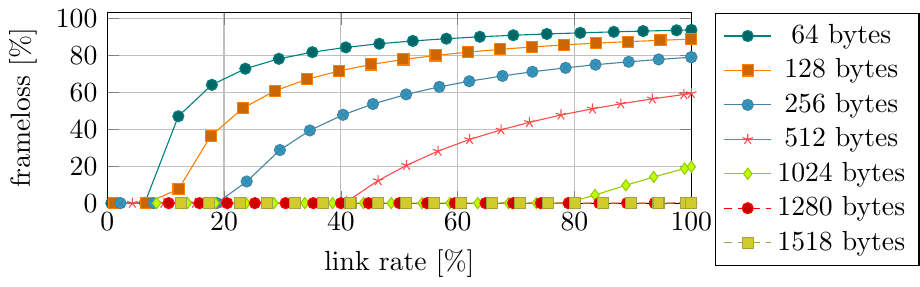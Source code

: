 \documentclass{standalone}
\usepackage{pgfplots}
\pgfplotsset{compat=newest}

\begin{document}
\begin{tikzpicture}
\begin{axis}[xlabel={link rate [\%]}, ylabel={frameloss [\%]}, grid=both, ymin=0, xmin=0, xmax=100,scaled ticks=false, width=9cm, height=4cm, cycle list name=exotic,legend style={at={(1.04,1)},anchor=north west}]
    \addplot coordinates {
        (0.717, 0)
        (6.451, 0.182)
        (12.185, 46.957)
        (17.919, 63.948)
        (23.653, 72.659)
        (29.387, 78.009)
        (35.121, 81.615)
        (40.855, 84.184)
        (46.589, 86.139)
        (52.323, 87.667)
        (58.057, 88.888)
        (63.791, 89.916)
        (69.525, 90.746)
        (75.259, 91.458)
        (80.993, 92.045)
        (86.727, 92.582)
        (91.743, 92.996)
        (97.477, 93.417)
        (100, 93.581)
        (100, 93.568)
    };\addlegendentry {64 bytes}
    \addplot coordinates {
        (1.222, 0)
        (6.722, 0)
        (12.221, 7.601)
        (17.721, 36.267)
        (23.22, 51.282)
        (28.72, 60.718)
        (34.219, 66.955)
        (39.719, 71.473)
        (45.218, 74.978)
        (50.718, 77.664)
        (56.217, 79.823)
        (61.717, 81.611)
        (67.216, 83.118)
        (72.716, 84.415)
        (78.215, 85.534)
        (83.715, 86.489)
        (89.215, 87.303)
        (94.714, 88.015)
        (100, 88.681)
        (100, 88.678)
    };\addlegendentry {128 bytes}
    \addplot coordinates {
        (2.275, 0)
        (7.962, 0)
        (13.08, 0)
        (18.767, 0.018)
        (23.885, 11.698)
        (29.572, 28.71)
        (34.69, 39.284)
        (40.377, 47.748)
        (45.495, 53.583)
        (51.182, 58.768)
        (56.869, 62.862)
        (61.987, 65.892)
        (67.674, 68.756)
        (72.793, 71.018)
        (78.479, 73.117)
        (83.598, 74.823)
        (89.285, 76.391)
        (94.403, 77.674)
        (100, 78.876)
        (100, 78.892)
    };\addlegendentry {256 bytes}
    \addplot coordinates {
        (4.316, 0)
        (9.71, 0)
        (15.105, 0)
        (19.96, 0)
        (25.354, 0.0)
        (30.749, 2.768e-05)
        (35.604, 0.009)
        (40.999, 0.803)
        (46.394, 12.179)
        (51.249, 20.46)
        (56.643, 28.122)
        (62.038, 34.434)
        (67.432, 39.618)
        (72.288, 43.66)
        (77.682, 47.656)
        (83.077, 50.963)
        (87.932, 53.689)
        (93.326, 56.36)
        (98.721, 58.705)
        (100, 59.274)
    };\addlegendentry {512 bytes}
    \addplot coordinates {
        (8.457, 0)
        (13.743, 0)
        (18.5, 0)
        (23.786, 0)
        (28.543, 0)
        (33.829, 0)
        (38.586, 0)
        (43.872, 0)
        (48.629, 0)
        (53.915, 0.002)
        (58.672, 0)
        (63.429, 0.001)
        (68.715, 0.008)
        (73.472, 0.027)
        (78.758, 0.051)
        (83.515, 4.385)
        (88.8, 9.649)
        (93.558, 14.152)
        (98.843, 18.686)
        (100, 19.691)
    };\addlegendentry {1024 bytes}
    \addplot coordinates {
        (10.531, 0)
        (15.797, 0)
        (20.535, 0)
        (25.274, 0)
        (30.54, 0)
        (35.279, 0)
        (40.018, 0)
        (44.757, 0)
        (50.022, 0)
        (54.761, 0)
        (59.5, 0)
        (64.765, 0.0)
        (69.504, 0)
        (74.243, 0)
        (78.982, 0.003)
        (84.248, 0.003)
        (88.987, 0.01)
        (93.726, 0.024)
        (98.991, 0.058)
        (100, 0.256)
    };\addlegendentry {1280 bytes}
    \addplot coordinates {
        (12.655, 0)
        (17.4, 0)
        (22.673, 0)
        (27.419, 0)
        (32.164, 0)
        (36.91, 0)
        (41.655, 0)
        (46.401, 0)
        (51.146, 0)
        (55.892, 0)
        (60.637, 0)
        (65.91, 0)
        (70.656, 0)
        (75.401, 0)
        (80.147, 0)
        (84.892, 0)
        (89.638, 0)
        (94.383, 0)
        (99.129, 0.002)
        (100, 0.003)
    };\addlegendentry {1518 bytes}
\end{axis}
\end{tikzpicture}
\end{document}
